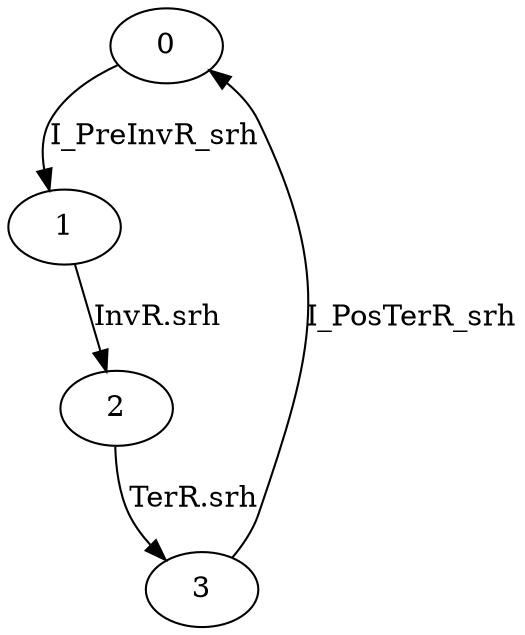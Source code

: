 digraph G {
  0 -> 1 [ label="I_PreInvR_srh" ];
  1 -> 2 [ label="InvR.srh" ];
  2 -> 3 [ label="TerR.srh" ];
  3 -> 0 [ label="I_PosTerR_srh" ];
}
